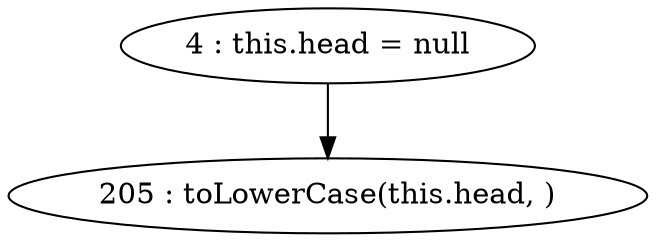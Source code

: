 digraph G {
"4 : this.head = null"
"4 : this.head = null" -> "205 : toLowerCase(this.head, )"
"205 : toLowerCase(this.head, )"
}